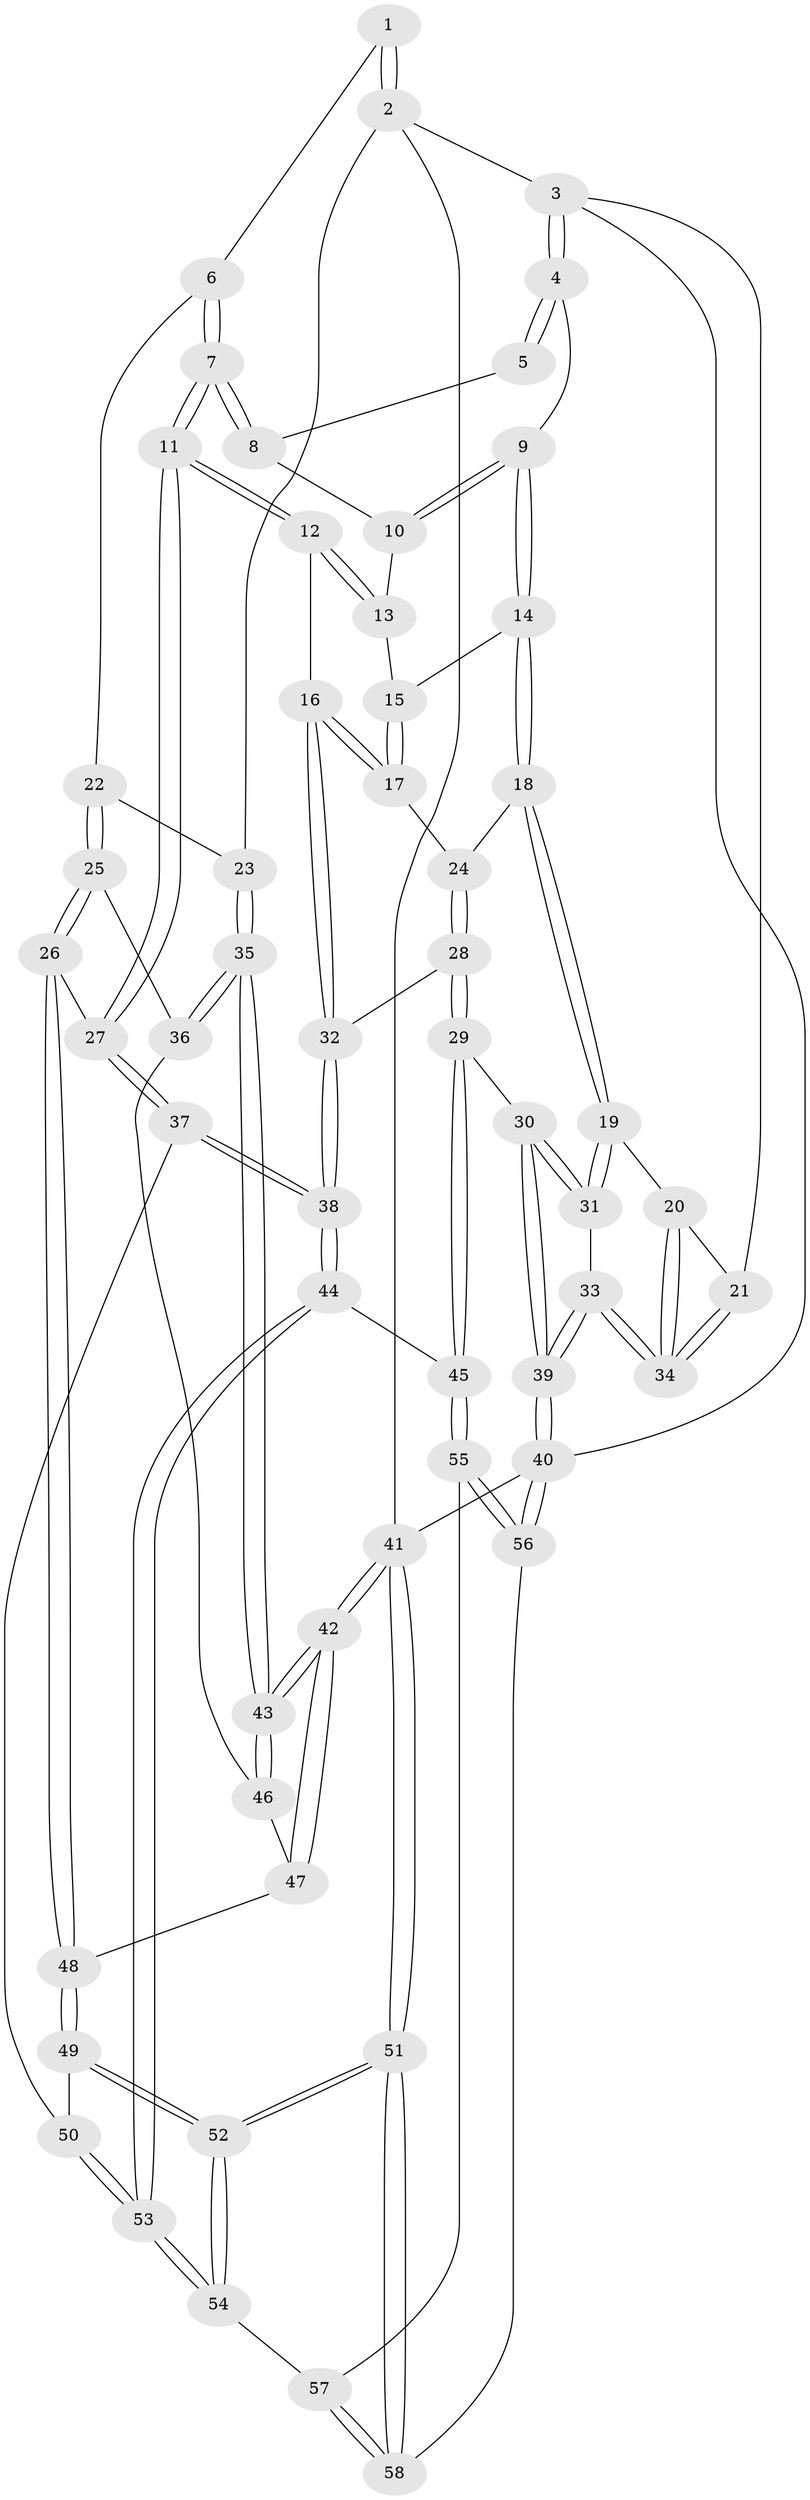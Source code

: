 // coarse degree distribution, {4: 0.5588235294117647, 7: 0.029411764705882353, 5: 0.2647058823529412, 3: 0.11764705882352941, 6: 0.029411764705882353}
// Generated by graph-tools (version 1.1) at 2025/52/02/27/25 19:52:37]
// undirected, 58 vertices, 142 edges
graph export_dot {
graph [start="1"]
  node [color=gray90,style=filled];
  1 [pos="+0.7682763031450893+0"];
  2 [pos="+1+0"];
  3 [pos="+0+0"];
  4 [pos="+0+0"];
  5 [pos="+0.6236871497682189+0"];
  6 [pos="+0.8053550164464571+0.20356448396524315"];
  7 [pos="+0.6121442895883659+0.23166496606964063"];
  8 [pos="+0.569940991710623+0"];
  9 [pos="+0.008933108520061007+0"];
  10 [pos="+0.3869054278194776+0.10372027039452092"];
  11 [pos="+0.5512180047962923+0.3206192449317649"];
  12 [pos="+0.545950178222944+0.32115727801807314"];
  13 [pos="+0.3853601827351499+0.12420703741800018"];
  14 [pos="+0.1813551958930263+0.2228195998354732"];
  15 [pos="+0.32938894878688957+0.18290891570099563"];
  16 [pos="+0.5319875684230262+0.327596460675605"];
  17 [pos="+0.3820703247802642+0.29966068503229215"];
  18 [pos="+0.17997101942902882+0.2952393775177405"];
  19 [pos="+0.13310623636799093+0.33551296692679944"];
  20 [pos="+0.11259063488029993+0.3322548973162992"];
  21 [pos="+0+0.1751841269972751"];
  22 [pos="+0.8622999908016312+0.2387126380360854"];
  23 [pos="+1+0.058736573954273966"];
  24 [pos="+0.25116854507223024+0.33712317649936946"];
  25 [pos="+0.853681647814296+0.45392134636299103"];
  26 [pos="+0.8432030893961129+0.46312312191336386"];
  27 [pos="+0.5933888044153719+0.3715653517704449"];
  28 [pos="+0.3075497043885465+0.4620884434671495"];
  29 [pos="+0.23075212865905642+0.6638775462418611"];
  30 [pos="+0.17695923248686024+0.6642538477886089"];
  31 [pos="+0.11125972569055176+0.4240696852908477"];
  32 [pos="+0.45421105796050437+0.420758674897482"];
  33 [pos="+0+0.4888714191434912"];
  34 [pos="+0+0.45850475399323776"];
  35 [pos="+1+0.42579272676709834"];
  36 [pos="+0.8692454685158623+0.45430499930495893"];
  37 [pos="+0.5982199405365423+0.5875259184386802"];
  38 [pos="+0.46009428875095015+0.6484438018555444"];
  39 [pos="+0+0.8466974207306447"];
  40 [pos="+0+1"];
  41 [pos="+1+1"];
  42 [pos="+1+1"];
  43 [pos="+1+0.6594359238359936"];
  44 [pos="+0.4225946712070584+0.6895267027653723"];
  45 [pos="+0.338033440611811+0.7161863375752255"];
  46 [pos="+1+0.6004106067231282"];
  47 [pos="+0.911406666358257+0.6160851302745665"];
  48 [pos="+0.8135201602984774+0.5768590384307398"];
  49 [pos="+0.781689905374878+0.6228219955070061"];
  50 [pos="+0.7362975218901212+0.6390108160011301"];
  51 [pos="+1+1"];
  52 [pos="+1+1"];
  53 [pos="+0.6431718289938453+0.8359367883564318"];
  54 [pos="+0.6471921694964643+0.8516701761198371"];
  55 [pos="+0.359270203795518+0.8850170615103243"];
  56 [pos="+0.2295089758457662+1"];
  57 [pos="+0.5609217252838946+0.9336466152879718"];
  58 [pos="+0.5347440574202001+1"];
  1 -- 2;
  1 -- 2;
  1 -- 6;
  2 -- 3;
  2 -- 23;
  2 -- 41;
  3 -- 4;
  3 -- 4;
  3 -- 21;
  3 -- 40;
  4 -- 5;
  4 -- 5;
  4 -- 9;
  5 -- 8;
  6 -- 7;
  6 -- 7;
  6 -- 22;
  7 -- 8;
  7 -- 8;
  7 -- 11;
  7 -- 11;
  8 -- 10;
  9 -- 10;
  9 -- 10;
  9 -- 14;
  9 -- 14;
  10 -- 13;
  11 -- 12;
  11 -- 12;
  11 -- 27;
  11 -- 27;
  12 -- 13;
  12 -- 13;
  12 -- 16;
  13 -- 15;
  14 -- 15;
  14 -- 18;
  14 -- 18;
  15 -- 17;
  15 -- 17;
  16 -- 17;
  16 -- 17;
  16 -- 32;
  16 -- 32;
  17 -- 24;
  18 -- 19;
  18 -- 19;
  18 -- 24;
  19 -- 20;
  19 -- 31;
  19 -- 31;
  20 -- 21;
  20 -- 34;
  20 -- 34;
  21 -- 34;
  21 -- 34;
  22 -- 23;
  22 -- 25;
  22 -- 25;
  23 -- 35;
  23 -- 35;
  24 -- 28;
  24 -- 28;
  25 -- 26;
  25 -- 26;
  25 -- 36;
  26 -- 27;
  26 -- 48;
  26 -- 48;
  27 -- 37;
  27 -- 37;
  28 -- 29;
  28 -- 29;
  28 -- 32;
  29 -- 30;
  29 -- 45;
  29 -- 45;
  30 -- 31;
  30 -- 31;
  30 -- 39;
  30 -- 39;
  31 -- 33;
  32 -- 38;
  32 -- 38;
  33 -- 34;
  33 -- 34;
  33 -- 39;
  33 -- 39;
  35 -- 36;
  35 -- 36;
  35 -- 43;
  35 -- 43;
  36 -- 46;
  37 -- 38;
  37 -- 38;
  37 -- 50;
  38 -- 44;
  38 -- 44;
  39 -- 40;
  39 -- 40;
  40 -- 56;
  40 -- 56;
  40 -- 41;
  41 -- 42;
  41 -- 42;
  41 -- 51;
  41 -- 51;
  42 -- 43;
  42 -- 43;
  42 -- 47;
  42 -- 47;
  43 -- 46;
  43 -- 46;
  44 -- 45;
  44 -- 53;
  44 -- 53;
  45 -- 55;
  45 -- 55;
  46 -- 47;
  47 -- 48;
  48 -- 49;
  48 -- 49;
  49 -- 50;
  49 -- 52;
  49 -- 52;
  50 -- 53;
  50 -- 53;
  51 -- 52;
  51 -- 52;
  51 -- 58;
  51 -- 58;
  52 -- 54;
  52 -- 54;
  53 -- 54;
  53 -- 54;
  54 -- 57;
  55 -- 56;
  55 -- 56;
  55 -- 57;
  56 -- 58;
  57 -- 58;
  57 -- 58;
}
